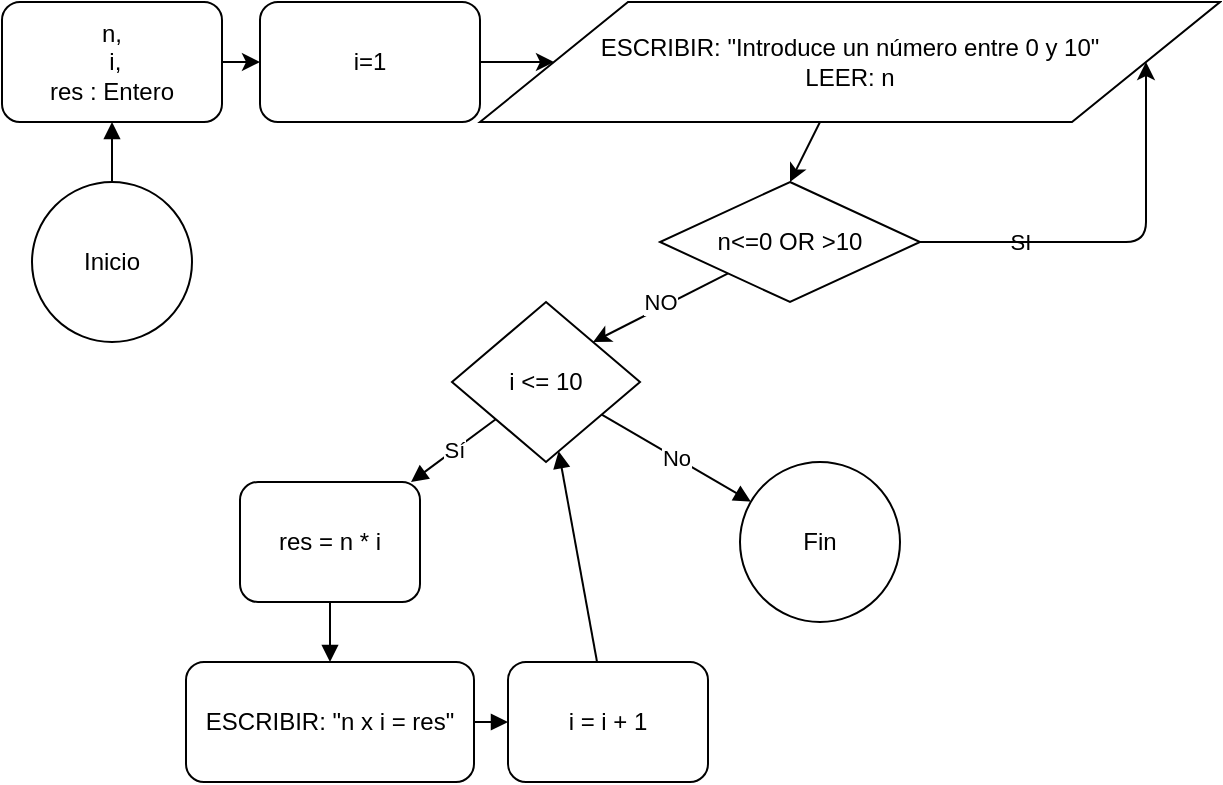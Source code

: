 <mxfile>
    <diagram name="Positivos o Negativos (10 números)" id="Q71rAFPMbbPDAgyXanvC">
        <mxGraphModel dx="1504" dy="799" grid="1" gridSize="10" guides="1" tooltips="1" connect="1" arrows="1" fold="1" page="1" pageScale="1" pageWidth="827" pageHeight="1169" math="0" shadow="0">
            <root>
                <mxCell id="0"/>
                <mxCell id="1" parent="0"/>
                <mxCell id="RKgv_uAVDBzMmzX2CUga-26" value="Inicio" style="ellipse;whiteSpace=wrap;html=1;aspect=fixed;" parent="1" vertex="1">
                    <mxGeometry x="126" y="200" width="80" height="80" as="geometry"/>
                </mxCell>
                <mxCell id="9" value="" style="edgeStyle=none;html=1;" edge="1" parent="1" source="RKgv_uAVDBzMmzX2CUga-27" target="8">
                    <mxGeometry relative="1" as="geometry"/>
                </mxCell>
                <mxCell id="RKgv_uAVDBzMmzX2CUga-27" value="n,&lt;br&gt;&amp;nbsp;i, &lt;br&gt;res : Entero" style="rounded=1;whiteSpace=wrap;html=1;" parent="1" vertex="1">
                    <mxGeometry x="111" y="110" width="110" height="60" as="geometry"/>
                </mxCell>
                <mxCell id="4" style="edgeStyle=none;html=1;entryX=0.5;entryY=0;entryDx=0;entryDy=0;" edge="1" parent="1" source="RKgv_uAVDBzMmzX2CUga-28" target="3">
                    <mxGeometry relative="1" as="geometry"/>
                </mxCell>
                <mxCell id="RKgv_uAVDBzMmzX2CUga-28" value="ESCRIBIR: &quot;Introduce un número entre 0 y 10&quot;&lt;div&gt;LEER: n&lt;/div&gt;" style="shape=parallelogram;perimeter=parallelogramPerimeter;whiteSpace=wrap;html=1;" parent="1" vertex="1">
                    <mxGeometry x="350" y="110" width="370" height="60" as="geometry"/>
                </mxCell>
                <mxCell id="RKgv_uAVDBzMmzX2CUga-30" value="i &amp;lt;= 10" style="rhombus;whiteSpace=wrap;html=1;" parent="1" vertex="1">
                    <mxGeometry x="336" y="260" width="94" height="80" as="geometry"/>
                </mxCell>
                <mxCell id="RKgv_uAVDBzMmzX2CUga-31" value="res = n * i" style="rounded=1;whiteSpace=wrap;html=1;" parent="1" vertex="1">
                    <mxGeometry x="230" y="350" width="90" height="60" as="geometry"/>
                </mxCell>
                <mxCell id="RKgv_uAVDBzMmzX2CUga-32" value="ESCRIBIR: &quot;n x i = res&quot;" style="rounded=1;whiteSpace=wrap;html=1;" parent="1" vertex="1">
                    <mxGeometry x="203" y="440" width="144" height="60" as="geometry"/>
                </mxCell>
                <mxCell id="RKgv_uAVDBzMmzX2CUga-33" value="i = i + 1" style="rounded=1;whiteSpace=wrap;html=1;" parent="1" vertex="1">
                    <mxGeometry x="364" y="440" width="100" height="60" as="geometry"/>
                </mxCell>
                <mxCell id="RKgv_uAVDBzMmzX2CUga-34" value="Fin" style="ellipse;whiteSpace=wrap;html=1;aspect=fixed;" parent="1" vertex="1">
                    <mxGeometry x="480" y="340" width="80" height="80" as="geometry"/>
                </mxCell>
                <mxCell id="RKgv_uAVDBzMmzX2CUga-35" value="" style="endArrow=block;rounded=1;html=1;" parent="1" source="RKgv_uAVDBzMmzX2CUga-26" target="RKgv_uAVDBzMmzX2CUga-27" edge="1">
                    <mxGeometry relative="1" as="geometry"/>
                </mxCell>
                <mxCell id="RKgv_uAVDBzMmzX2CUga-39" value="Sí" style="endArrow=block;rounded=1;html=1;" parent="1" source="RKgv_uAVDBzMmzX2CUga-30" target="RKgv_uAVDBzMmzX2CUga-31" edge="1">
                    <mxGeometry relative="1" as="geometry"/>
                </mxCell>
                <mxCell id="RKgv_uAVDBzMmzX2CUga-40" value="No" style="endArrow=block;rounded=1;html=1;" parent="1" source="RKgv_uAVDBzMmzX2CUga-30" target="RKgv_uAVDBzMmzX2CUga-34" edge="1">
                    <mxGeometry relative="1" as="geometry"/>
                </mxCell>
                <mxCell id="RKgv_uAVDBzMmzX2CUga-41" value="" style="endArrow=block;rounded=1;html=1;" parent="1" source="RKgv_uAVDBzMmzX2CUga-31" target="RKgv_uAVDBzMmzX2CUga-32" edge="1">
                    <mxGeometry relative="1" as="geometry"/>
                </mxCell>
                <mxCell id="RKgv_uAVDBzMmzX2CUga-42" value="" style="endArrow=block;rounded=1;html=1;" parent="1" source="RKgv_uAVDBzMmzX2CUga-32" target="RKgv_uAVDBzMmzX2CUga-33" edge="1">
                    <mxGeometry relative="1" as="geometry"/>
                </mxCell>
                <mxCell id="RKgv_uAVDBzMmzX2CUga-43" value="" style="endArrow=block;rounded=1;html=1;" parent="1" source="RKgv_uAVDBzMmzX2CUga-33" target="RKgv_uAVDBzMmzX2CUga-30" edge="1">
                    <mxGeometry relative="1" as="geometry"/>
                </mxCell>
                <mxCell id="5" value="SI" style="edgeStyle=none;html=1;entryX=1;entryY=0;entryDx=0;entryDy=0;" edge="1" parent="1" source="3" target="RKgv_uAVDBzMmzX2CUga-30">
                    <mxGeometry x="-1" y="147" relative="1" as="geometry">
                        <mxPoint x="79" y="-147" as="offset"/>
                    </mxGeometry>
                </mxCell>
                <mxCell id="6" style="edgeStyle=none;html=1;entryX=1;entryY=0.5;entryDx=0;entryDy=0;" edge="1" parent="1" source="3" target="RKgv_uAVDBzMmzX2CUga-28">
                    <mxGeometry relative="1" as="geometry">
                        <mxPoint x="720" y="230" as="targetPoint"/>
                        <Array as="points">
                            <mxPoint x="683" y="230"/>
                        </Array>
                    </mxGeometry>
                </mxCell>
                <mxCell id="7" value="NO" style="edgeLabel;html=1;align=center;verticalAlign=middle;resizable=0;points=[];" vertex="1" connectable="0" parent="6">
                    <mxGeometry x="-0.399" relative="1" as="geometry">
                        <mxPoint x="-191" y="30" as="offset"/>
                    </mxGeometry>
                </mxCell>
                <mxCell id="3" value="n&amp;lt;=0 OR &amp;gt;10" style="rhombus;whiteSpace=wrap;html=1;" vertex="1" parent="1">
                    <mxGeometry x="440" y="200" width="130" height="60" as="geometry"/>
                </mxCell>
                <mxCell id="10" value="" style="edgeStyle=none;html=1;" edge="1" parent="1" source="8" target="RKgv_uAVDBzMmzX2CUga-28">
                    <mxGeometry relative="1" as="geometry"/>
                </mxCell>
                <mxCell id="8" value="i=1" style="rounded=1;whiteSpace=wrap;html=1;" vertex="1" parent="1">
                    <mxGeometry x="240" y="110" width="110" height="60" as="geometry"/>
                </mxCell>
            </root>
        </mxGraphModel>
    </diagram>
</mxfile>
